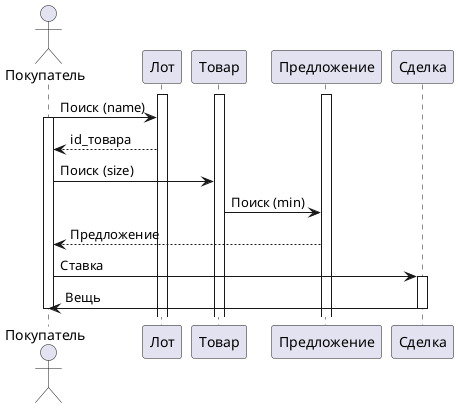 @startuml

actor Покупатель


participant Лот
participant Товар
participant Предложение
participant Сделка

activate Лот
activate Товар
activate Предложение

Покупатель -> Лот: Поиск (name)
activate Покупатель

Лот --> Покупатель: id_товара
Покупатель -> Товар: Поиск (size)
Товар -> Предложение: Поиск (min)
Предложение --> Покупатель: Предложение
Покупатель -> Сделка: Ставка
activate Сделка

Сделка -> Покупатель: Вещь

deactivate Сделка
deactivate Покупатель

@enduml